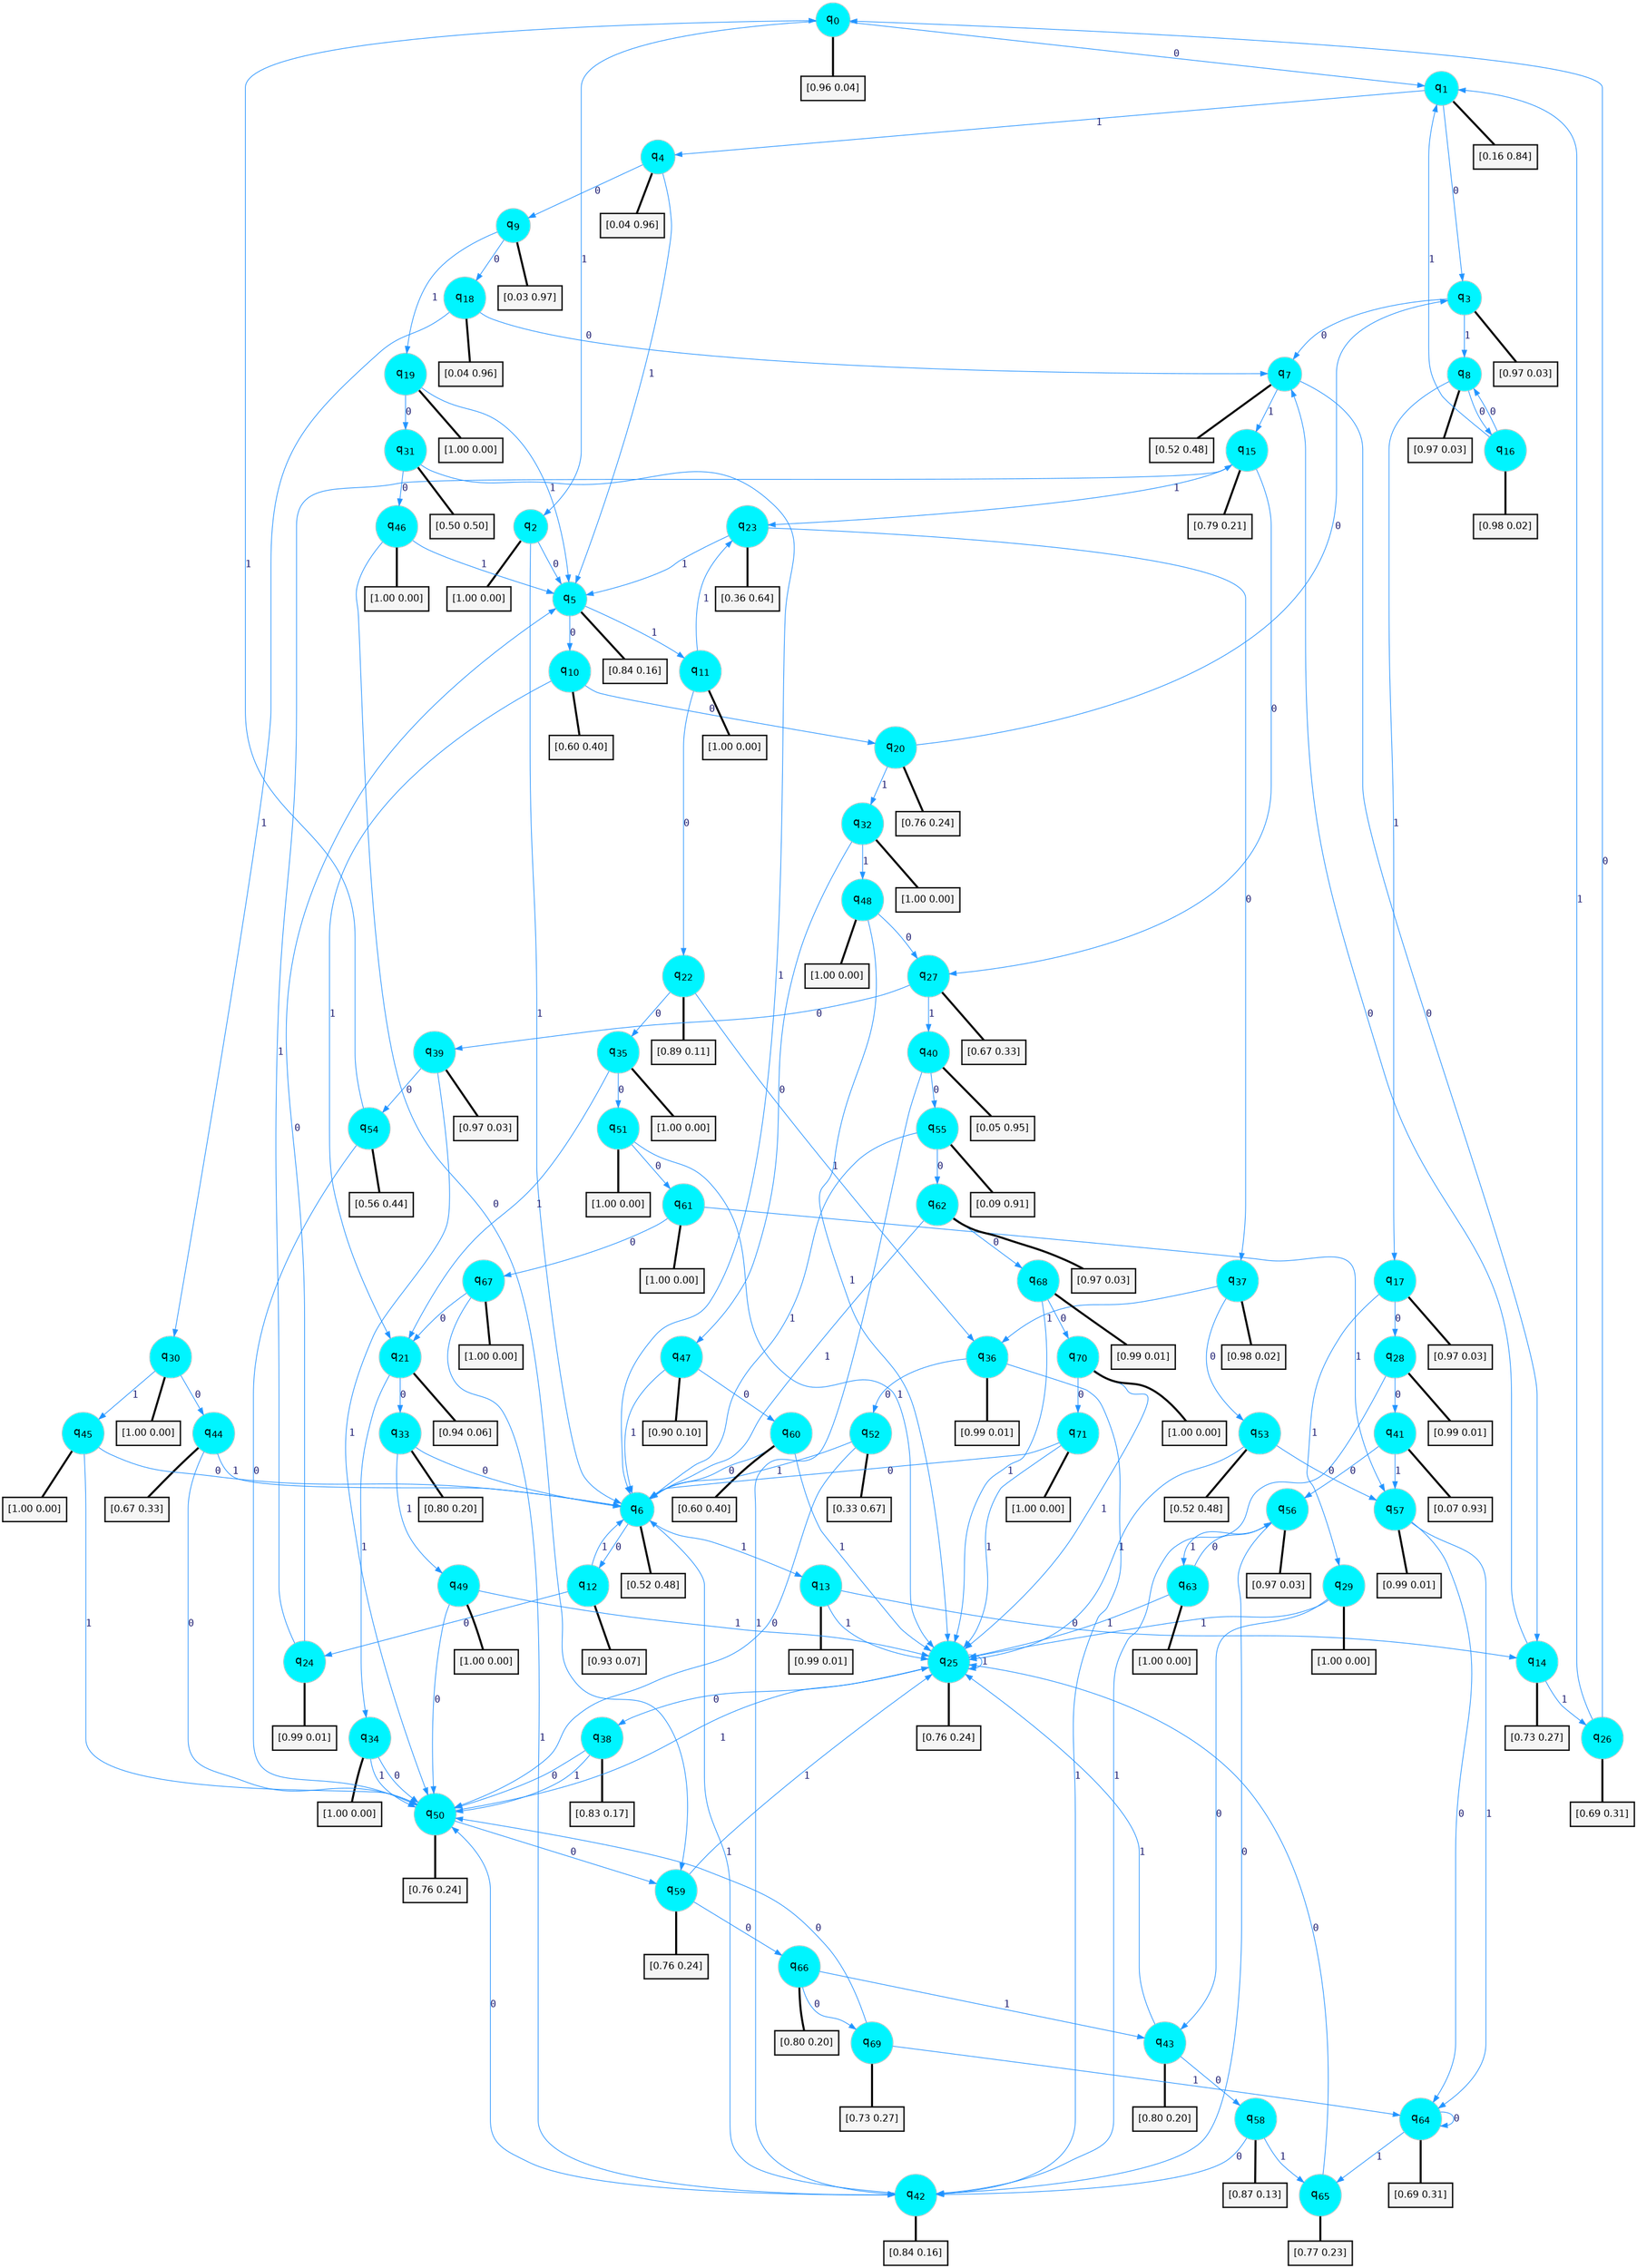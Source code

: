 digraph G {
graph [
bgcolor=transparent, dpi=300, rankdir=TD, size="40,25"];
node [
color=gray, fillcolor=turquoise1, fontcolor=black, fontname=Helvetica, fontsize=16, fontweight=bold, shape=circle, style=filled];
edge [
arrowsize=1, color=dodgerblue1, fontcolor=midnightblue, fontname=courier, fontweight=bold, penwidth=1, style=solid, weight=20];
0[label=<q<SUB>0</SUB>>];
1[label=<q<SUB>1</SUB>>];
2[label=<q<SUB>2</SUB>>];
3[label=<q<SUB>3</SUB>>];
4[label=<q<SUB>4</SUB>>];
5[label=<q<SUB>5</SUB>>];
6[label=<q<SUB>6</SUB>>];
7[label=<q<SUB>7</SUB>>];
8[label=<q<SUB>8</SUB>>];
9[label=<q<SUB>9</SUB>>];
10[label=<q<SUB>10</SUB>>];
11[label=<q<SUB>11</SUB>>];
12[label=<q<SUB>12</SUB>>];
13[label=<q<SUB>13</SUB>>];
14[label=<q<SUB>14</SUB>>];
15[label=<q<SUB>15</SUB>>];
16[label=<q<SUB>16</SUB>>];
17[label=<q<SUB>17</SUB>>];
18[label=<q<SUB>18</SUB>>];
19[label=<q<SUB>19</SUB>>];
20[label=<q<SUB>20</SUB>>];
21[label=<q<SUB>21</SUB>>];
22[label=<q<SUB>22</SUB>>];
23[label=<q<SUB>23</SUB>>];
24[label=<q<SUB>24</SUB>>];
25[label=<q<SUB>25</SUB>>];
26[label=<q<SUB>26</SUB>>];
27[label=<q<SUB>27</SUB>>];
28[label=<q<SUB>28</SUB>>];
29[label=<q<SUB>29</SUB>>];
30[label=<q<SUB>30</SUB>>];
31[label=<q<SUB>31</SUB>>];
32[label=<q<SUB>32</SUB>>];
33[label=<q<SUB>33</SUB>>];
34[label=<q<SUB>34</SUB>>];
35[label=<q<SUB>35</SUB>>];
36[label=<q<SUB>36</SUB>>];
37[label=<q<SUB>37</SUB>>];
38[label=<q<SUB>38</SUB>>];
39[label=<q<SUB>39</SUB>>];
40[label=<q<SUB>40</SUB>>];
41[label=<q<SUB>41</SUB>>];
42[label=<q<SUB>42</SUB>>];
43[label=<q<SUB>43</SUB>>];
44[label=<q<SUB>44</SUB>>];
45[label=<q<SUB>45</SUB>>];
46[label=<q<SUB>46</SUB>>];
47[label=<q<SUB>47</SUB>>];
48[label=<q<SUB>48</SUB>>];
49[label=<q<SUB>49</SUB>>];
50[label=<q<SUB>50</SUB>>];
51[label=<q<SUB>51</SUB>>];
52[label=<q<SUB>52</SUB>>];
53[label=<q<SUB>53</SUB>>];
54[label=<q<SUB>54</SUB>>];
55[label=<q<SUB>55</SUB>>];
56[label=<q<SUB>56</SUB>>];
57[label=<q<SUB>57</SUB>>];
58[label=<q<SUB>58</SUB>>];
59[label=<q<SUB>59</SUB>>];
60[label=<q<SUB>60</SUB>>];
61[label=<q<SUB>61</SUB>>];
62[label=<q<SUB>62</SUB>>];
63[label=<q<SUB>63</SUB>>];
64[label=<q<SUB>64</SUB>>];
65[label=<q<SUB>65</SUB>>];
66[label=<q<SUB>66</SUB>>];
67[label=<q<SUB>67</SUB>>];
68[label=<q<SUB>68</SUB>>];
69[label=<q<SUB>69</SUB>>];
70[label=<q<SUB>70</SUB>>];
71[label=<q<SUB>71</SUB>>];
72[label="[0.96 0.04]", shape=box,fontcolor=black, fontname=Helvetica, fontsize=14, penwidth=2, fillcolor=whitesmoke,color=black];
73[label="[0.16 0.84]", shape=box,fontcolor=black, fontname=Helvetica, fontsize=14, penwidth=2, fillcolor=whitesmoke,color=black];
74[label="[1.00 0.00]", shape=box,fontcolor=black, fontname=Helvetica, fontsize=14, penwidth=2, fillcolor=whitesmoke,color=black];
75[label="[0.97 0.03]", shape=box,fontcolor=black, fontname=Helvetica, fontsize=14, penwidth=2, fillcolor=whitesmoke,color=black];
76[label="[0.04 0.96]", shape=box,fontcolor=black, fontname=Helvetica, fontsize=14, penwidth=2, fillcolor=whitesmoke,color=black];
77[label="[0.84 0.16]", shape=box,fontcolor=black, fontname=Helvetica, fontsize=14, penwidth=2, fillcolor=whitesmoke,color=black];
78[label="[0.52 0.48]", shape=box,fontcolor=black, fontname=Helvetica, fontsize=14, penwidth=2, fillcolor=whitesmoke,color=black];
79[label="[0.52 0.48]", shape=box,fontcolor=black, fontname=Helvetica, fontsize=14, penwidth=2, fillcolor=whitesmoke,color=black];
80[label="[0.97 0.03]", shape=box,fontcolor=black, fontname=Helvetica, fontsize=14, penwidth=2, fillcolor=whitesmoke,color=black];
81[label="[0.03 0.97]", shape=box,fontcolor=black, fontname=Helvetica, fontsize=14, penwidth=2, fillcolor=whitesmoke,color=black];
82[label="[0.60 0.40]", shape=box,fontcolor=black, fontname=Helvetica, fontsize=14, penwidth=2, fillcolor=whitesmoke,color=black];
83[label="[1.00 0.00]", shape=box,fontcolor=black, fontname=Helvetica, fontsize=14, penwidth=2, fillcolor=whitesmoke,color=black];
84[label="[0.93 0.07]", shape=box,fontcolor=black, fontname=Helvetica, fontsize=14, penwidth=2, fillcolor=whitesmoke,color=black];
85[label="[0.99 0.01]", shape=box,fontcolor=black, fontname=Helvetica, fontsize=14, penwidth=2, fillcolor=whitesmoke,color=black];
86[label="[0.73 0.27]", shape=box,fontcolor=black, fontname=Helvetica, fontsize=14, penwidth=2, fillcolor=whitesmoke,color=black];
87[label="[0.79 0.21]", shape=box,fontcolor=black, fontname=Helvetica, fontsize=14, penwidth=2, fillcolor=whitesmoke,color=black];
88[label="[0.98 0.02]", shape=box,fontcolor=black, fontname=Helvetica, fontsize=14, penwidth=2, fillcolor=whitesmoke,color=black];
89[label="[0.97 0.03]", shape=box,fontcolor=black, fontname=Helvetica, fontsize=14, penwidth=2, fillcolor=whitesmoke,color=black];
90[label="[0.04 0.96]", shape=box,fontcolor=black, fontname=Helvetica, fontsize=14, penwidth=2, fillcolor=whitesmoke,color=black];
91[label="[1.00 0.00]", shape=box,fontcolor=black, fontname=Helvetica, fontsize=14, penwidth=2, fillcolor=whitesmoke,color=black];
92[label="[0.76 0.24]", shape=box,fontcolor=black, fontname=Helvetica, fontsize=14, penwidth=2, fillcolor=whitesmoke,color=black];
93[label="[0.94 0.06]", shape=box,fontcolor=black, fontname=Helvetica, fontsize=14, penwidth=2, fillcolor=whitesmoke,color=black];
94[label="[0.89 0.11]", shape=box,fontcolor=black, fontname=Helvetica, fontsize=14, penwidth=2, fillcolor=whitesmoke,color=black];
95[label="[0.36 0.64]", shape=box,fontcolor=black, fontname=Helvetica, fontsize=14, penwidth=2, fillcolor=whitesmoke,color=black];
96[label="[0.99 0.01]", shape=box,fontcolor=black, fontname=Helvetica, fontsize=14, penwidth=2, fillcolor=whitesmoke,color=black];
97[label="[0.76 0.24]", shape=box,fontcolor=black, fontname=Helvetica, fontsize=14, penwidth=2, fillcolor=whitesmoke,color=black];
98[label="[0.69 0.31]", shape=box,fontcolor=black, fontname=Helvetica, fontsize=14, penwidth=2, fillcolor=whitesmoke,color=black];
99[label="[0.67 0.33]", shape=box,fontcolor=black, fontname=Helvetica, fontsize=14, penwidth=2, fillcolor=whitesmoke,color=black];
100[label="[0.99 0.01]", shape=box,fontcolor=black, fontname=Helvetica, fontsize=14, penwidth=2, fillcolor=whitesmoke,color=black];
101[label="[1.00 0.00]", shape=box,fontcolor=black, fontname=Helvetica, fontsize=14, penwidth=2, fillcolor=whitesmoke,color=black];
102[label="[1.00 0.00]", shape=box,fontcolor=black, fontname=Helvetica, fontsize=14, penwidth=2, fillcolor=whitesmoke,color=black];
103[label="[0.50 0.50]", shape=box,fontcolor=black, fontname=Helvetica, fontsize=14, penwidth=2, fillcolor=whitesmoke,color=black];
104[label="[1.00 0.00]", shape=box,fontcolor=black, fontname=Helvetica, fontsize=14, penwidth=2, fillcolor=whitesmoke,color=black];
105[label="[0.80 0.20]", shape=box,fontcolor=black, fontname=Helvetica, fontsize=14, penwidth=2, fillcolor=whitesmoke,color=black];
106[label="[1.00 0.00]", shape=box,fontcolor=black, fontname=Helvetica, fontsize=14, penwidth=2, fillcolor=whitesmoke,color=black];
107[label="[1.00 0.00]", shape=box,fontcolor=black, fontname=Helvetica, fontsize=14, penwidth=2, fillcolor=whitesmoke,color=black];
108[label="[0.99 0.01]", shape=box,fontcolor=black, fontname=Helvetica, fontsize=14, penwidth=2, fillcolor=whitesmoke,color=black];
109[label="[0.98 0.02]", shape=box,fontcolor=black, fontname=Helvetica, fontsize=14, penwidth=2, fillcolor=whitesmoke,color=black];
110[label="[0.83 0.17]", shape=box,fontcolor=black, fontname=Helvetica, fontsize=14, penwidth=2, fillcolor=whitesmoke,color=black];
111[label="[0.97 0.03]", shape=box,fontcolor=black, fontname=Helvetica, fontsize=14, penwidth=2, fillcolor=whitesmoke,color=black];
112[label="[0.05 0.95]", shape=box,fontcolor=black, fontname=Helvetica, fontsize=14, penwidth=2, fillcolor=whitesmoke,color=black];
113[label="[0.07 0.93]", shape=box,fontcolor=black, fontname=Helvetica, fontsize=14, penwidth=2, fillcolor=whitesmoke,color=black];
114[label="[0.84 0.16]", shape=box,fontcolor=black, fontname=Helvetica, fontsize=14, penwidth=2, fillcolor=whitesmoke,color=black];
115[label="[0.80 0.20]", shape=box,fontcolor=black, fontname=Helvetica, fontsize=14, penwidth=2, fillcolor=whitesmoke,color=black];
116[label="[0.67 0.33]", shape=box,fontcolor=black, fontname=Helvetica, fontsize=14, penwidth=2, fillcolor=whitesmoke,color=black];
117[label="[1.00 0.00]", shape=box,fontcolor=black, fontname=Helvetica, fontsize=14, penwidth=2, fillcolor=whitesmoke,color=black];
118[label="[1.00 0.00]", shape=box,fontcolor=black, fontname=Helvetica, fontsize=14, penwidth=2, fillcolor=whitesmoke,color=black];
119[label="[0.90 0.10]", shape=box,fontcolor=black, fontname=Helvetica, fontsize=14, penwidth=2, fillcolor=whitesmoke,color=black];
120[label="[1.00 0.00]", shape=box,fontcolor=black, fontname=Helvetica, fontsize=14, penwidth=2, fillcolor=whitesmoke,color=black];
121[label="[1.00 0.00]", shape=box,fontcolor=black, fontname=Helvetica, fontsize=14, penwidth=2, fillcolor=whitesmoke,color=black];
122[label="[0.76 0.24]", shape=box,fontcolor=black, fontname=Helvetica, fontsize=14, penwidth=2, fillcolor=whitesmoke,color=black];
123[label="[1.00 0.00]", shape=box,fontcolor=black, fontname=Helvetica, fontsize=14, penwidth=2, fillcolor=whitesmoke,color=black];
124[label="[0.33 0.67]", shape=box,fontcolor=black, fontname=Helvetica, fontsize=14, penwidth=2, fillcolor=whitesmoke,color=black];
125[label="[0.52 0.48]", shape=box,fontcolor=black, fontname=Helvetica, fontsize=14, penwidth=2, fillcolor=whitesmoke,color=black];
126[label="[0.56 0.44]", shape=box,fontcolor=black, fontname=Helvetica, fontsize=14, penwidth=2, fillcolor=whitesmoke,color=black];
127[label="[0.09 0.91]", shape=box,fontcolor=black, fontname=Helvetica, fontsize=14, penwidth=2, fillcolor=whitesmoke,color=black];
128[label="[0.97 0.03]", shape=box,fontcolor=black, fontname=Helvetica, fontsize=14, penwidth=2, fillcolor=whitesmoke,color=black];
129[label="[0.99 0.01]", shape=box,fontcolor=black, fontname=Helvetica, fontsize=14, penwidth=2, fillcolor=whitesmoke,color=black];
130[label="[0.87 0.13]", shape=box,fontcolor=black, fontname=Helvetica, fontsize=14, penwidth=2, fillcolor=whitesmoke,color=black];
131[label="[0.76 0.24]", shape=box,fontcolor=black, fontname=Helvetica, fontsize=14, penwidth=2, fillcolor=whitesmoke,color=black];
132[label="[0.60 0.40]", shape=box,fontcolor=black, fontname=Helvetica, fontsize=14, penwidth=2, fillcolor=whitesmoke,color=black];
133[label="[1.00 0.00]", shape=box,fontcolor=black, fontname=Helvetica, fontsize=14, penwidth=2, fillcolor=whitesmoke,color=black];
134[label="[0.97 0.03]", shape=box,fontcolor=black, fontname=Helvetica, fontsize=14, penwidth=2, fillcolor=whitesmoke,color=black];
135[label="[1.00 0.00]", shape=box,fontcolor=black, fontname=Helvetica, fontsize=14, penwidth=2, fillcolor=whitesmoke,color=black];
136[label="[0.69 0.31]", shape=box,fontcolor=black, fontname=Helvetica, fontsize=14, penwidth=2, fillcolor=whitesmoke,color=black];
137[label="[0.77 0.23]", shape=box,fontcolor=black, fontname=Helvetica, fontsize=14, penwidth=2, fillcolor=whitesmoke,color=black];
138[label="[0.80 0.20]", shape=box,fontcolor=black, fontname=Helvetica, fontsize=14, penwidth=2, fillcolor=whitesmoke,color=black];
139[label="[1.00 0.00]", shape=box,fontcolor=black, fontname=Helvetica, fontsize=14, penwidth=2, fillcolor=whitesmoke,color=black];
140[label="[0.99 0.01]", shape=box,fontcolor=black, fontname=Helvetica, fontsize=14, penwidth=2, fillcolor=whitesmoke,color=black];
141[label="[0.73 0.27]", shape=box,fontcolor=black, fontname=Helvetica, fontsize=14, penwidth=2, fillcolor=whitesmoke,color=black];
142[label="[1.00 0.00]", shape=box,fontcolor=black, fontname=Helvetica, fontsize=14, penwidth=2, fillcolor=whitesmoke,color=black];
143[label="[1.00 0.00]", shape=box,fontcolor=black, fontname=Helvetica, fontsize=14, penwidth=2, fillcolor=whitesmoke,color=black];
0->1 [label=0];
0->2 [label=1];
0->72 [arrowhead=none, penwidth=3,color=black];
1->3 [label=0];
1->4 [label=1];
1->73 [arrowhead=none, penwidth=3,color=black];
2->5 [label=0];
2->6 [label=1];
2->74 [arrowhead=none, penwidth=3,color=black];
3->7 [label=0];
3->8 [label=1];
3->75 [arrowhead=none, penwidth=3,color=black];
4->9 [label=0];
4->5 [label=1];
4->76 [arrowhead=none, penwidth=3,color=black];
5->10 [label=0];
5->11 [label=1];
5->77 [arrowhead=none, penwidth=3,color=black];
6->12 [label=0];
6->13 [label=1];
6->78 [arrowhead=none, penwidth=3,color=black];
7->14 [label=0];
7->15 [label=1];
7->79 [arrowhead=none, penwidth=3,color=black];
8->16 [label=0];
8->17 [label=1];
8->80 [arrowhead=none, penwidth=3,color=black];
9->18 [label=0];
9->19 [label=1];
9->81 [arrowhead=none, penwidth=3,color=black];
10->20 [label=0];
10->21 [label=1];
10->82 [arrowhead=none, penwidth=3,color=black];
11->22 [label=0];
11->23 [label=1];
11->83 [arrowhead=none, penwidth=3,color=black];
12->24 [label=0];
12->6 [label=1];
12->84 [arrowhead=none, penwidth=3,color=black];
13->14 [label=0];
13->25 [label=1];
13->85 [arrowhead=none, penwidth=3,color=black];
14->7 [label=0];
14->26 [label=1];
14->86 [arrowhead=none, penwidth=3,color=black];
15->27 [label=0];
15->23 [label=1];
15->87 [arrowhead=none, penwidth=3,color=black];
16->8 [label=0];
16->1 [label=1];
16->88 [arrowhead=none, penwidth=3,color=black];
17->28 [label=0];
17->29 [label=1];
17->89 [arrowhead=none, penwidth=3,color=black];
18->7 [label=0];
18->30 [label=1];
18->90 [arrowhead=none, penwidth=3,color=black];
19->31 [label=0];
19->5 [label=1];
19->91 [arrowhead=none, penwidth=3,color=black];
20->3 [label=0];
20->32 [label=1];
20->92 [arrowhead=none, penwidth=3,color=black];
21->33 [label=0];
21->34 [label=1];
21->93 [arrowhead=none, penwidth=3,color=black];
22->35 [label=0];
22->36 [label=1];
22->94 [arrowhead=none, penwidth=3,color=black];
23->37 [label=0];
23->5 [label=1];
23->95 [arrowhead=none, penwidth=3,color=black];
24->5 [label=0];
24->15 [label=1];
24->96 [arrowhead=none, penwidth=3,color=black];
25->38 [label=0];
25->25 [label=1];
25->97 [arrowhead=none, penwidth=3,color=black];
26->0 [label=0];
26->1 [label=1];
26->98 [arrowhead=none, penwidth=3,color=black];
27->39 [label=0];
27->40 [label=1];
27->99 [arrowhead=none, penwidth=3,color=black];
28->41 [label=0];
28->42 [label=1];
28->100 [arrowhead=none, penwidth=3,color=black];
29->43 [label=0];
29->25 [label=1];
29->101 [arrowhead=none, penwidth=3,color=black];
30->44 [label=0];
30->45 [label=1];
30->102 [arrowhead=none, penwidth=3,color=black];
31->46 [label=0];
31->6 [label=1];
31->103 [arrowhead=none, penwidth=3,color=black];
32->47 [label=0];
32->48 [label=1];
32->104 [arrowhead=none, penwidth=3,color=black];
33->6 [label=0];
33->49 [label=1];
33->105 [arrowhead=none, penwidth=3,color=black];
34->50 [label=0];
34->50 [label=1];
34->106 [arrowhead=none, penwidth=3,color=black];
35->51 [label=0];
35->21 [label=1];
35->107 [arrowhead=none, penwidth=3,color=black];
36->52 [label=0];
36->42 [label=1];
36->108 [arrowhead=none, penwidth=3,color=black];
37->53 [label=0];
37->36 [label=1];
37->109 [arrowhead=none, penwidth=3,color=black];
38->50 [label=0];
38->50 [label=1];
38->110 [arrowhead=none, penwidth=3,color=black];
39->54 [label=0];
39->50 [label=1];
39->111 [arrowhead=none, penwidth=3,color=black];
40->55 [label=0];
40->42 [label=1];
40->112 [arrowhead=none, penwidth=3,color=black];
41->56 [label=0];
41->57 [label=1];
41->113 [arrowhead=none, penwidth=3,color=black];
42->50 [label=0];
42->6 [label=1];
42->114 [arrowhead=none, penwidth=3,color=black];
43->58 [label=0];
43->25 [label=1];
43->115 [arrowhead=none, penwidth=3,color=black];
44->50 [label=0];
44->6 [label=1];
44->116 [arrowhead=none, penwidth=3,color=black];
45->6 [label=0];
45->50 [label=1];
45->117 [arrowhead=none, penwidth=3,color=black];
46->59 [label=0];
46->5 [label=1];
46->118 [arrowhead=none, penwidth=3,color=black];
47->60 [label=0];
47->6 [label=1];
47->119 [arrowhead=none, penwidth=3,color=black];
48->27 [label=0];
48->25 [label=1];
48->120 [arrowhead=none, penwidth=3,color=black];
49->50 [label=0];
49->25 [label=1];
49->121 [arrowhead=none, penwidth=3,color=black];
50->59 [label=0];
50->25 [label=1];
50->122 [arrowhead=none, penwidth=3,color=black];
51->61 [label=0];
51->25 [label=1];
51->123 [arrowhead=none, penwidth=3,color=black];
52->50 [label=0];
52->6 [label=1];
52->124 [arrowhead=none, penwidth=3,color=black];
53->57 [label=0];
53->25 [label=1];
53->125 [arrowhead=none, penwidth=3,color=black];
54->50 [label=0];
54->0 [label=1];
54->126 [arrowhead=none, penwidth=3,color=black];
55->62 [label=0];
55->6 [label=1];
55->127 [arrowhead=none, penwidth=3,color=black];
56->42 [label=0];
56->63 [label=1];
56->128 [arrowhead=none, penwidth=3,color=black];
57->64 [label=0];
57->64 [label=1];
57->129 [arrowhead=none, penwidth=3,color=black];
58->42 [label=0];
58->65 [label=1];
58->130 [arrowhead=none, penwidth=3,color=black];
59->66 [label=0];
59->25 [label=1];
59->131 [arrowhead=none, penwidth=3,color=black];
60->6 [label=0];
60->25 [label=1];
60->132 [arrowhead=none, penwidth=3,color=black];
61->67 [label=0];
61->57 [label=1];
61->133 [arrowhead=none, penwidth=3,color=black];
62->68 [label=0];
62->6 [label=1];
62->134 [arrowhead=none, penwidth=3,color=black];
63->56 [label=0];
63->25 [label=1];
63->135 [arrowhead=none, penwidth=3,color=black];
64->64 [label=0];
64->65 [label=1];
64->136 [arrowhead=none, penwidth=3,color=black];
65->25 [label=0];
65->137 [arrowhead=none, penwidth=3,color=black];
66->69 [label=0];
66->43 [label=1];
66->138 [arrowhead=none, penwidth=3,color=black];
67->21 [label=0];
67->42 [label=1];
67->139 [arrowhead=none, penwidth=3,color=black];
68->70 [label=0];
68->25 [label=1];
68->140 [arrowhead=none, penwidth=3,color=black];
69->50 [label=0];
69->64 [label=1];
69->141 [arrowhead=none, penwidth=3,color=black];
70->71 [label=0];
70->25 [label=1];
70->142 [arrowhead=none, penwidth=3,color=black];
71->6 [label=0];
71->25 [label=1];
71->143 [arrowhead=none, penwidth=3,color=black];
}

